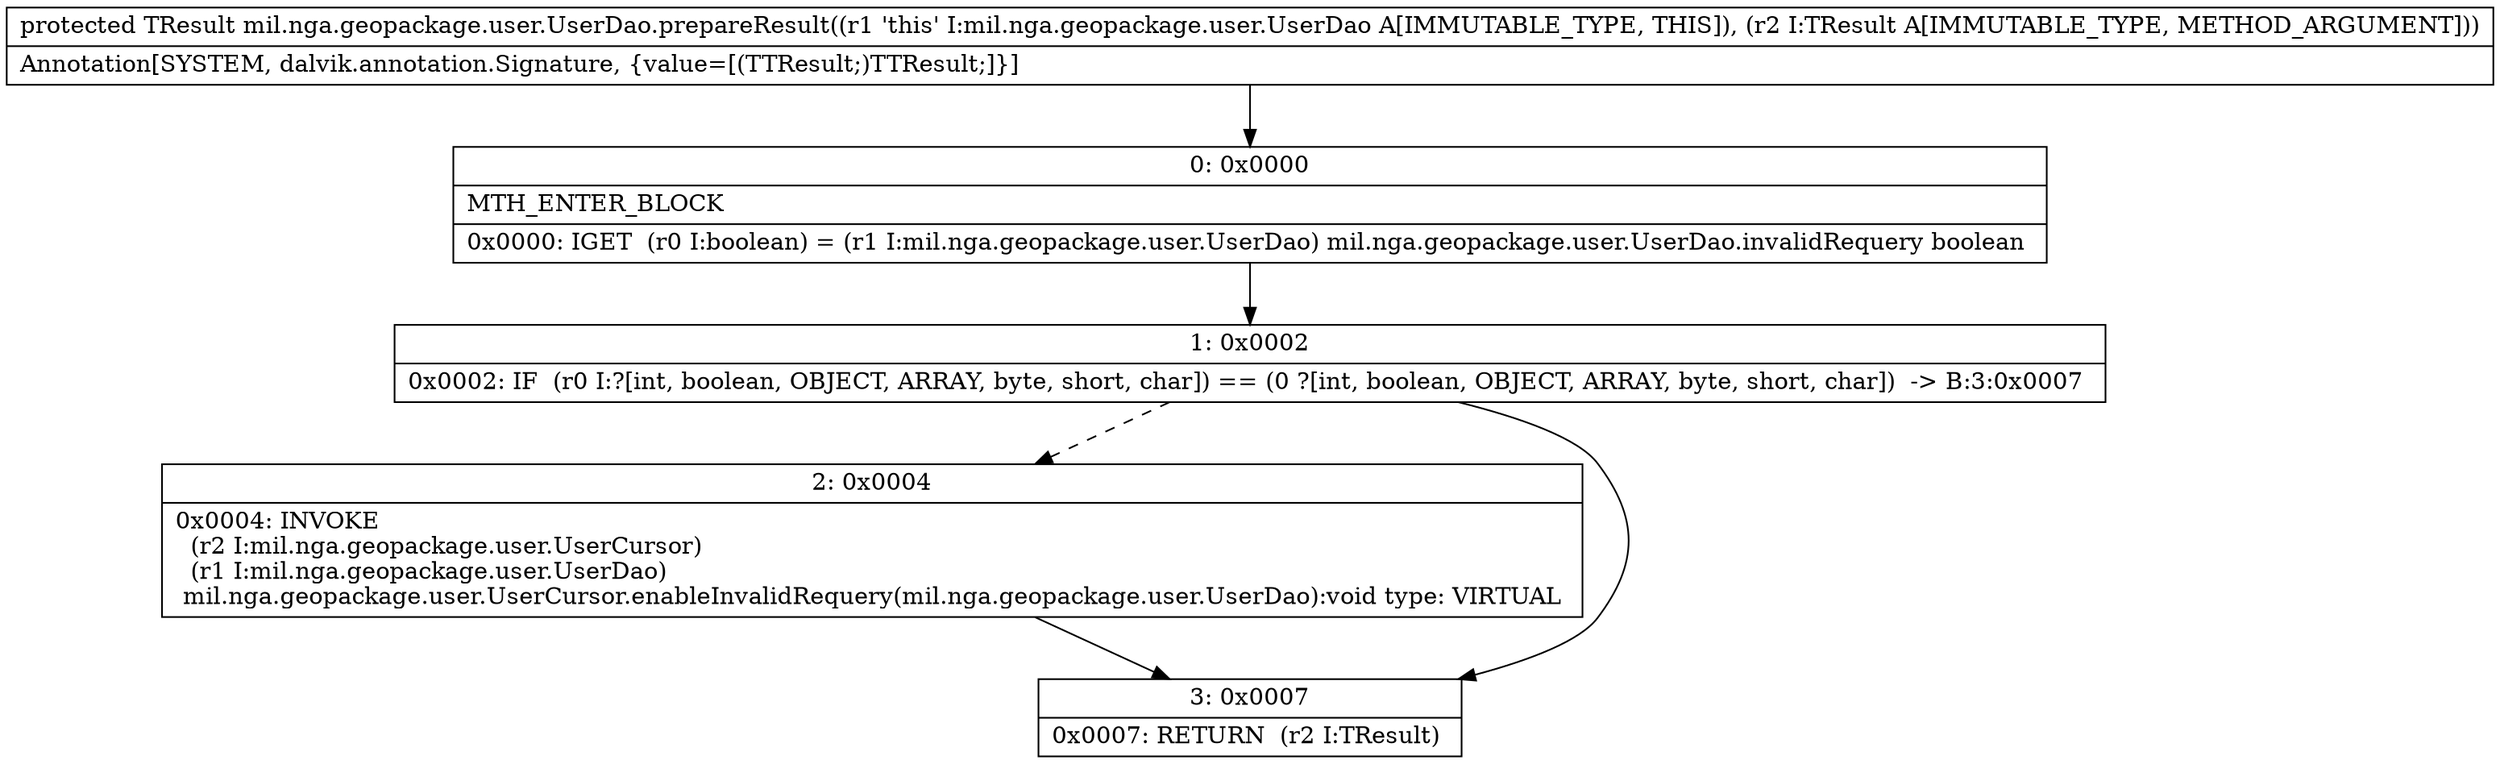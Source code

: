 digraph "CFG formil.nga.geopackage.user.UserDao.prepareResult(Lmil\/nga\/geopackage\/user\/UserCursor;)Lmil\/nga\/geopackage\/user\/UserCursor;" {
Node_0 [shape=record,label="{0\:\ 0x0000|MTH_ENTER_BLOCK\l|0x0000: IGET  (r0 I:boolean) = (r1 I:mil.nga.geopackage.user.UserDao) mil.nga.geopackage.user.UserDao.invalidRequery boolean \l}"];
Node_1 [shape=record,label="{1\:\ 0x0002|0x0002: IF  (r0 I:?[int, boolean, OBJECT, ARRAY, byte, short, char]) == (0 ?[int, boolean, OBJECT, ARRAY, byte, short, char])  \-\> B:3:0x0007 \l}"];
Node_2 [shape=record,label="{2\:\ 0x0004|0x0004: INVOKE  \l  (r2 I:mil.nga.geopackage.user.UserCursor)\l  (r1 I:mil.nga.geopackage.user.UserDao)\l mil.nga.geopackage.user.UserCursor.enableInvalidRequery(mil.nga.geopackage.user.UserDao):void type: VIRTUAL \l}"];
Node_3 [shape=record,label="{3\:\ 0x0007|0x0007: RETURN  (r2 I:TResult) \l}"];
MethodNode[shape=record,label="{protected TResult mil.nga.geopackage.user.UserDao.prepareResult((r1 'this' I:mil.nga.geopackage.user.UserDao A[IMMUTABLE_TYPE, THIS]), (r2 I:TResult A[IMMUTABLE_TYPE, METHOD_ARGUMENT]))  | Annotation[SYSTEM, dalvik.annotation.Signature, \{value=[(TTResult;)TTResult;]\}]\l}"];
MethodNode -> Node_0;
Node_0 -> Node_1;
Node_1 -> Node_2[style=dashed];
Node_1 -> Node_3;
Node_2 -> Node_3;
}

